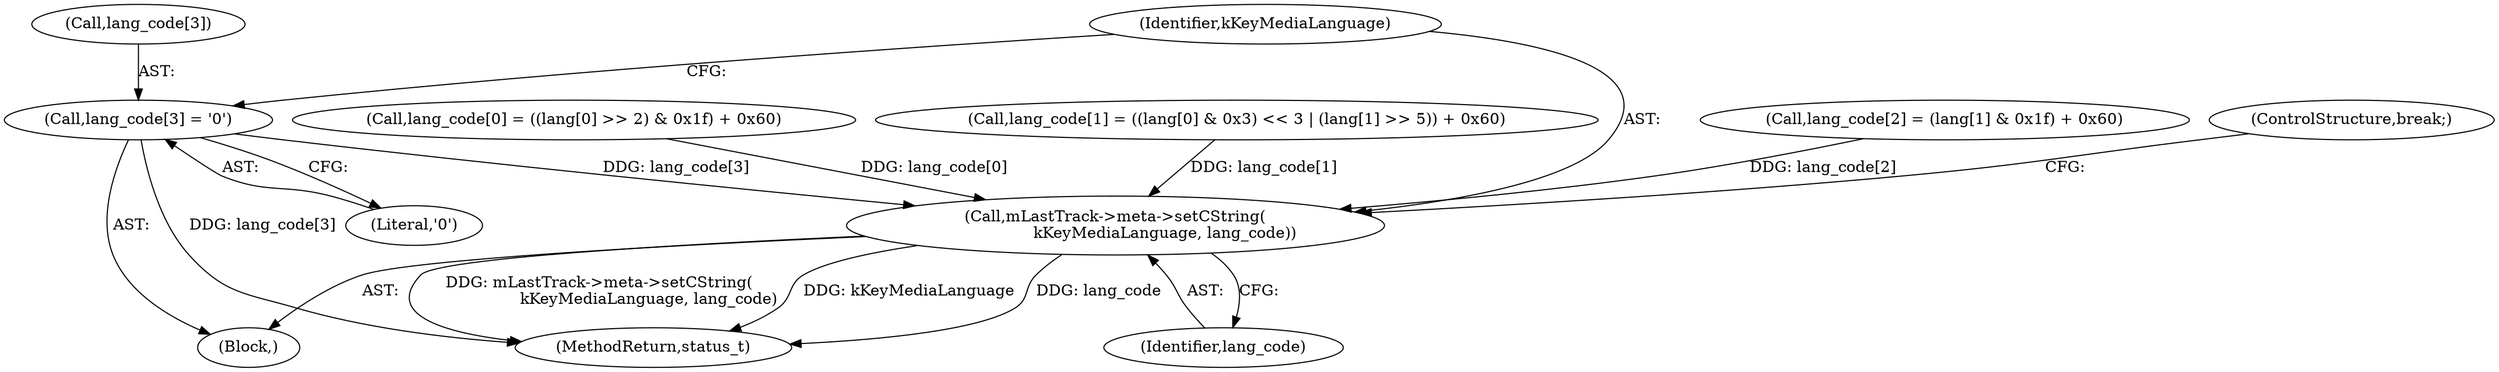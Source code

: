 digraph "0_Android_463a6f807e187828442949d1924e143cf07778c6@array" {
"1001358" [label="(Call,lang_code[3] = '\0')"];
"1001363" [label="(Call,mLastTrack->meta->setCString(\n                    kKeyMediaLanguage, lang_code))"];
"1001105" [label="(Block,)"];
"1001363" [label="(Call,mLastTrack->meta->setCString(\n                    kKeyMediaLanguage, lang_code))"];
"1001328" [label="(Call,lang_code[1] = ((lang[0] & 0x3) << 3 | (lang[1] >> 5)) + 0x60)"];
"1001358" [label="(Call,lang_code[3] = '\0')"];
"1001364" [label="(Identifier,kKeyMediaLanguage)"];
"1001347" [label="(Call,lang_code[2] = (lang[1] & 0x1f) + 0x60)"];
"1001366" [label="(ControlStructure,break;)"];
"1001365" [label="(Identifier,lang_code)"];
"1001362" [label="(Literal,'\0')"];
"1001359" [label="(Call,lang_code[3])"];
"1001315" [label="(Call,lang_code[0] = ((lang[0] >> 2) & 0x1f) + 0x60)"];
"1002911" [label="(MethodReturn,status_t)"];
"1001358" -> "1001105"  [label="AST: "];
"1001358" -> "1001362"  [label="CFG: "];
"1001359" -> "1001358"  [label="AST: "];
"1001362" -> "1001358"  [label="AST: "];
"1001364" -> "1001358"  [label="CFG: "];
"1001358" -> "1002911"  [label="DDG: lang_code[3]"];
"1001358" -> "1001363"  [label="DDG: lang_code[3]"];
"1001363" -> "1001105"  [label="AST: "];
"1001363" -> "1001365"  [label="CFG: "];
"1001364" -> "1001363"  [label="AST: "];
"1001365" -> "1001363"  [label="AST: "];
"1001366" -> "1001363"  [label="CFG: "];
"1001363" -> "1002911"  [label="DDG: mLastTrack->meta->setCString(\n                    kKeyMediaLanguage, lang_code)"];
"1001363" -> "1002911"  [label="DDG: kKeyMediaLanguage"];
"1001363" -> "1002911"  [label="DDG: lang_code"];
"1001328" -> "1001363"  [label="DDG: lang_code[1]"];
"1001315" -> "1001363"  [label="DDG: lang_code[0]"];
"1001347" -> "1001363"  [label="DDG: lang_code[2]"];
}
